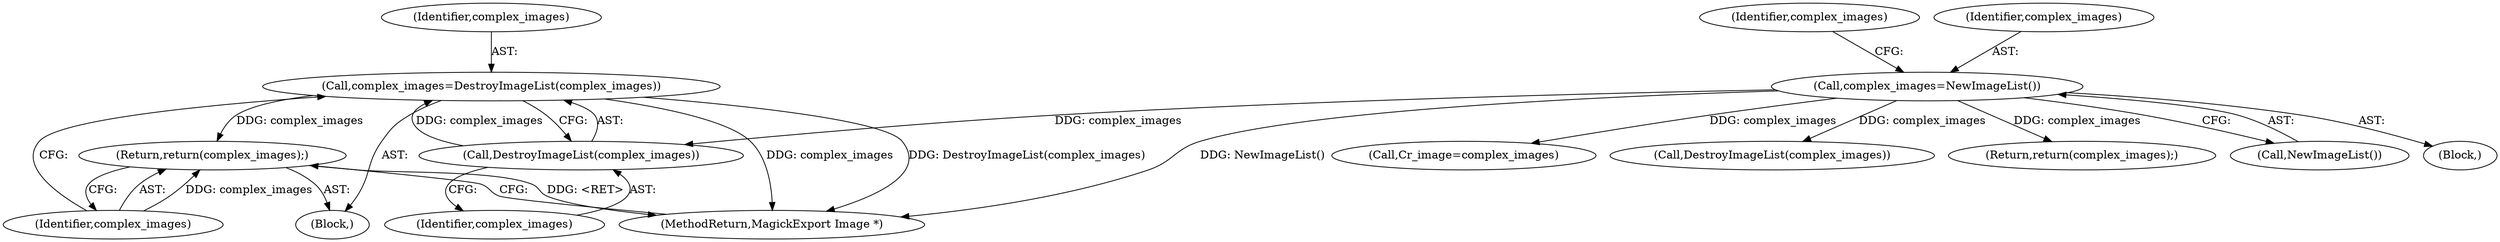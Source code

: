 digraph "0_ImageMagick6_f6ffc702c6eecd963587273a429dcd608c648984_0@pointer" {
"1000246" [label="(Call,complex_images=DestroyImageList(complex_images))"];
"1000248" [label="(Call,DestroyImageList(complex_images))"];
"1000224" [label="(Call,complex_images=NewImageList())"];
"1000250" [label="(Return,return(complex_images);)"];
"1000249" [label="(Identifier,complex_images)"];
"1001630" [label="(MethodReturn,MagickExport Image *)"];
"1000225" [label="(Identifier,complex_images)"];
"1000245" [label="(Block,)"];
"1000332" [label="(Call,Cr_image=complex_images)"];
"1001626" [label="(Call,DestroyImageList(complex_images))"];
"1000224" [label="(Call,complex_images=NewImageList())"];
"1000250" [label="(Return,return(complex_images);)"];
"1000229" [label="(Identifier,complex_images)"];
"1001628" [label="(Return,return(complex_images);)"];
"1000251" [label="(Identifier,complex_images)"];
"1000248" [label="(Call,DestroyImageList(complex_images))"];
"1000226" [label="(Call,NewImageList())"];
"1000105" [label="(Block,)"];
"1000247" [label="(Identifier,complex_images)"];
"1000246" [label="(Call,complex_images=DestroyImageList(complex_images))"];
"1000246" -> "1000245"  [label="AST: "];
"1000246" -> "1000248"  [label="CFG: "];
"1000247" -> "1000246"  [label="AST: "];
"1000248" -> "1000246"  [label="AST: "];
"1000251" -> "1000246"  [label="CFG: "];
"1000246" -> "1001630"  [label="DDG: DestroyImageList(complex_images)"];
"1000246" -> "1001630"  [label="DDG: complex_images"];
"1000248" -> "1000246"  [label="DDG: complex_images"];
"1000246" -> "1000250"  [label="DDG: complex_images"];
"1000248" -> "1000249"  [label="CFG: "];
"1000249" -> "1000248"  [label="AST: "];
"1000224" -> "1000248"  [label="DDG: complex_images"];
"1000224" -> "1000105"  [label="AST: "];
"1000224" -> "1000226"  [label="CFG: "];
"1000225" -> "1000224"  [label="AST: "];
"1000226" -> "1000224"  [label="AST: "];
"1000229" -> "1000224"  [label="CFG: "];
"1000224" -> "1001630"  [label="DDG: NewImageList()"];
"1000224" -> "1000332"  [label="DDG: complex_images"];
"1000224" -> "1001626"  [label="DDG: complex_images"];
"1000224" -> "1001628"  [label="DDG: complex_images"];
"1000250" -> "1000245"  [label="AST: "];
"1000250" -> "1000251"  [label="CFG: "];
"1000251" -> "1000250"  [label="AST: "];
"1001630" -> "1000250"  [label="CFG: "];
"1000250" -> "1001630"  [label="DDG: <RET>"];
"1000251" -> "1000250"  [label="DDG: complex_images"];
}
